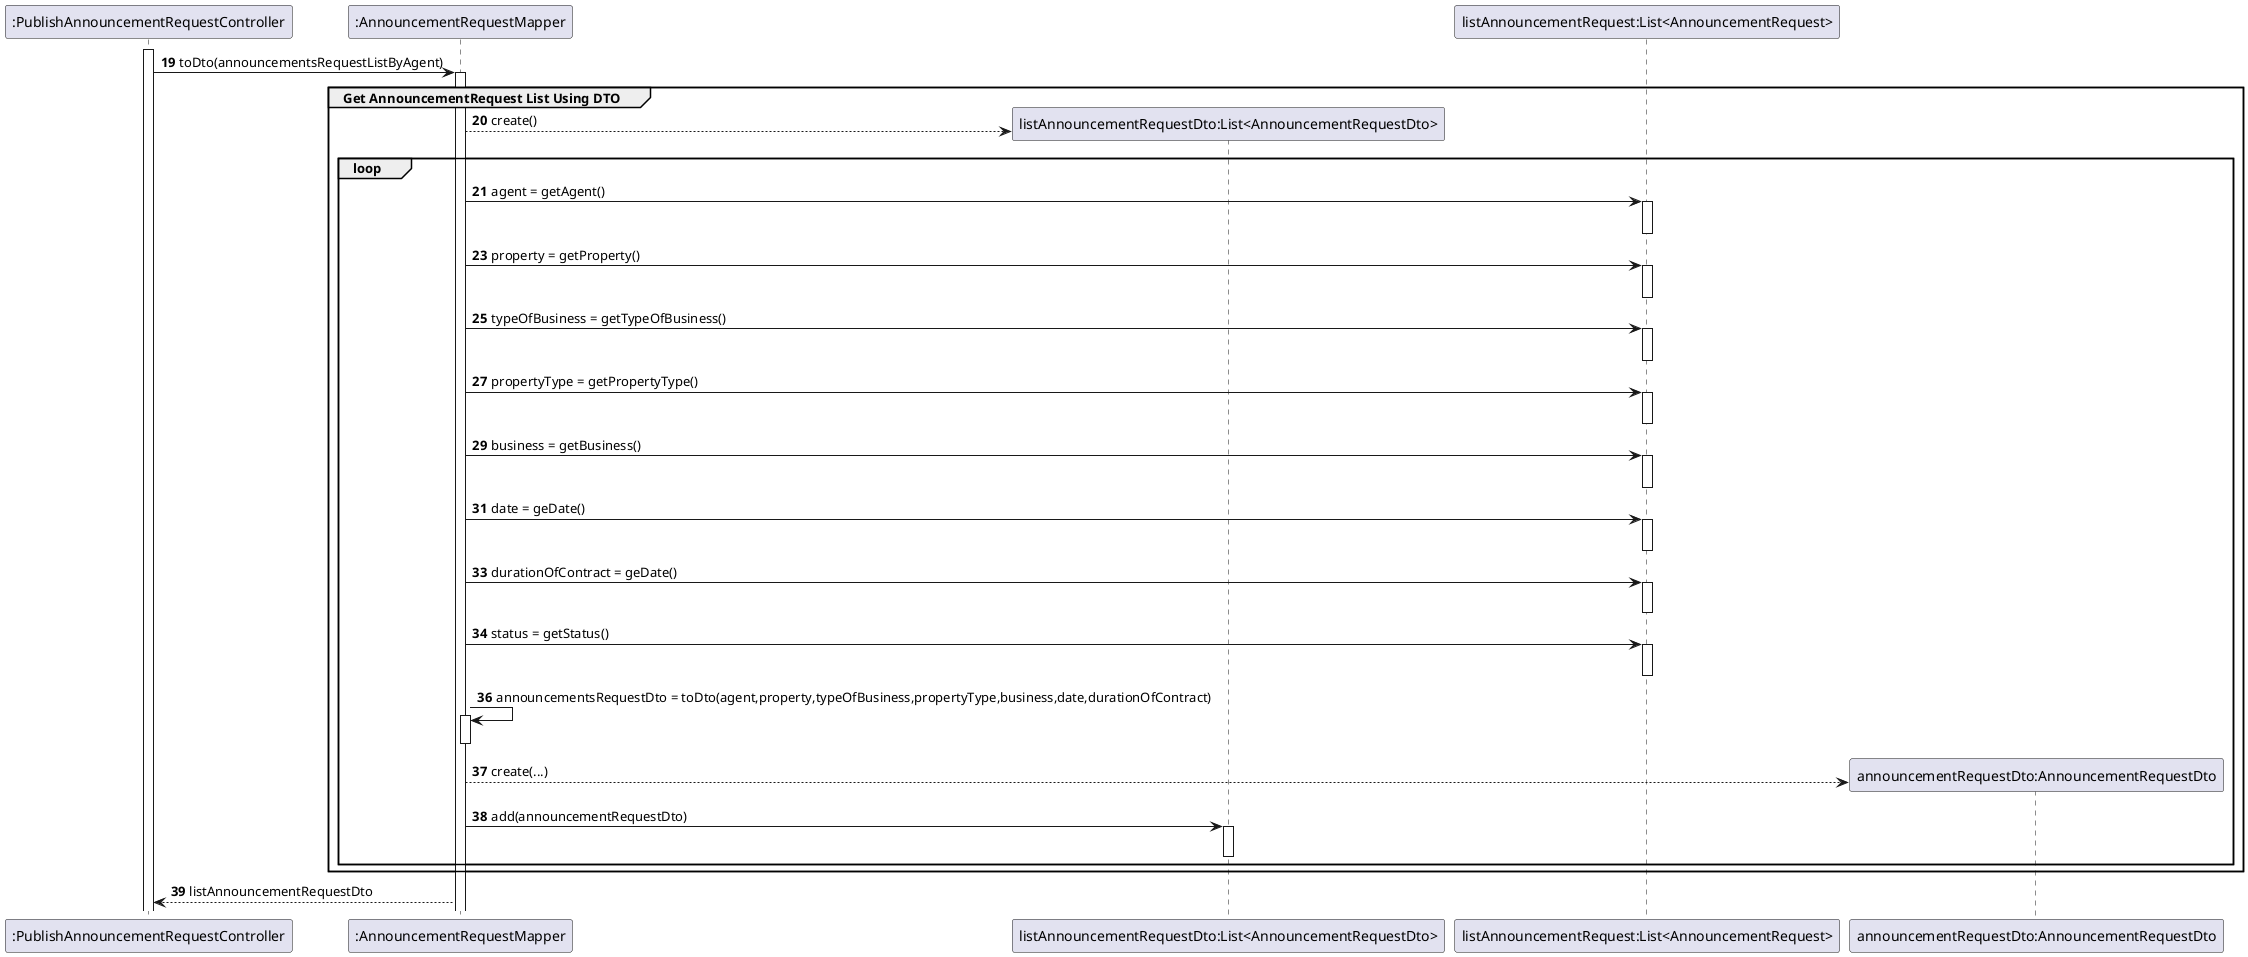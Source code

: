 @startuml
'https://plantuml.com/sequence-diagram

participant ":PublishAnnouncementRequestController" as PublishAnnouncementRequestController
participant ":AnnouncementRequestMapper" as AnnouncementRequestMapper
participant "listAnnouncementRequestDto:List<AnnouncementRequestDto>" as listAnnouncementRequestDto
participant "listAnnouncementRequest:List<AnnouncementRequest>" as listAnnouncementRequest
participant "announcementRequestDto:AnnouncementRequestDto" as AnnouncementRequestDto

autonumber 19

activate PublishAnnouncementRequestController

PublishAnnouncementRequestController -> AnnouncementRequestMapper: toDto(announcementsRequestListByAgent)
activate AnnouncementRequestMapper

Group Get AnnouncementRequest List Using DTO

AnnouncementRequestMapper --> listAnnouncementRequestDto**: create()

loop

AnnouncementRequestMapper -> listAnnouncementRequest :agent = getAgent()
activate listAnnouncementRequest

AnnouncementRequestMapper -[hidden]> listAnnouncementRequest
deactivate listAnnouncementRequest

AnnouncementRequestMapper -> listAnnouncementRequest: property = getProperty()
activate listAnnouncementRequest

AnnouncementRequestMapper -[hidden]> listAnnouncementRequest
deactivate listAnnouncementRequest

AnnouncementRequestMapper -> listAnnouncementRequest: typeOfBusiness = getTypeOfBusiness()
activate listAnnouncementRequest

AnnouncementRequestMapper -[hidden]> listAnnouncementRequest
deactivate listAnnouncementRequest

AnnouncementRequestMapper -> listAnnouncementRequest: propertyType = getPropertyType()
activate listAnnouncementRequest

AnnouncementRequestMapper -[hidden]> listAnnouncementRequest
deactivate listAnnouncementRequest

AnnouncementRequestMapper -> listAnnouncementRequest: business = getBusiness()
activate listAnnouncementRequest

AnnouncementRequestMapper -[hidden]> listAnnouncementRequest
deactivate listAnnouncementRequest

AnnouncementRequestMapper -> listAnnouncementRequest: date = geDate()
activate listAnnouncementRequest

AnnouncementRequestMapper -[hidden]> listAnnouncementRequest
deactivate listAnnouncementRequest


AnnouncementRequestMapper -> listAnnouncementRequest: durationOfContract = geDate()
activate listAnnouncementRequest

deactivate listAnnouncementRequest

AnnouncementRequestMapper -> listAnnouncementRequest: status = getStatus()
activate listAnnouncementRequest

AnnouncementRequestMapper -[hidden]> listAnnouncementRequest
deactivate listAnnouncementRequest

AnnouncementRequestMapper -> AnnouncementRequestMapper : announcementsRequestDto = toDto(agent,property,typeOfBusiness,propertyType,business,date,durationOfContract)
activate AnnouncementRequestMapper

deactivate AnnouncementRequestMapper

AnnouncementRequestMapper --> AnnouncementRequestDto**: create(...)

AnnouncementRequestMapper -> listAnnouncementRequestDto: add(announcementRequestDto)
activate listAnnouncementRequestDto

deactivate listAnnouncementRequestDto
end
end
AnnouncementRequestMapper --> PublishAnnouncementRequestController: listAnnouncementRequestDto

@enduml